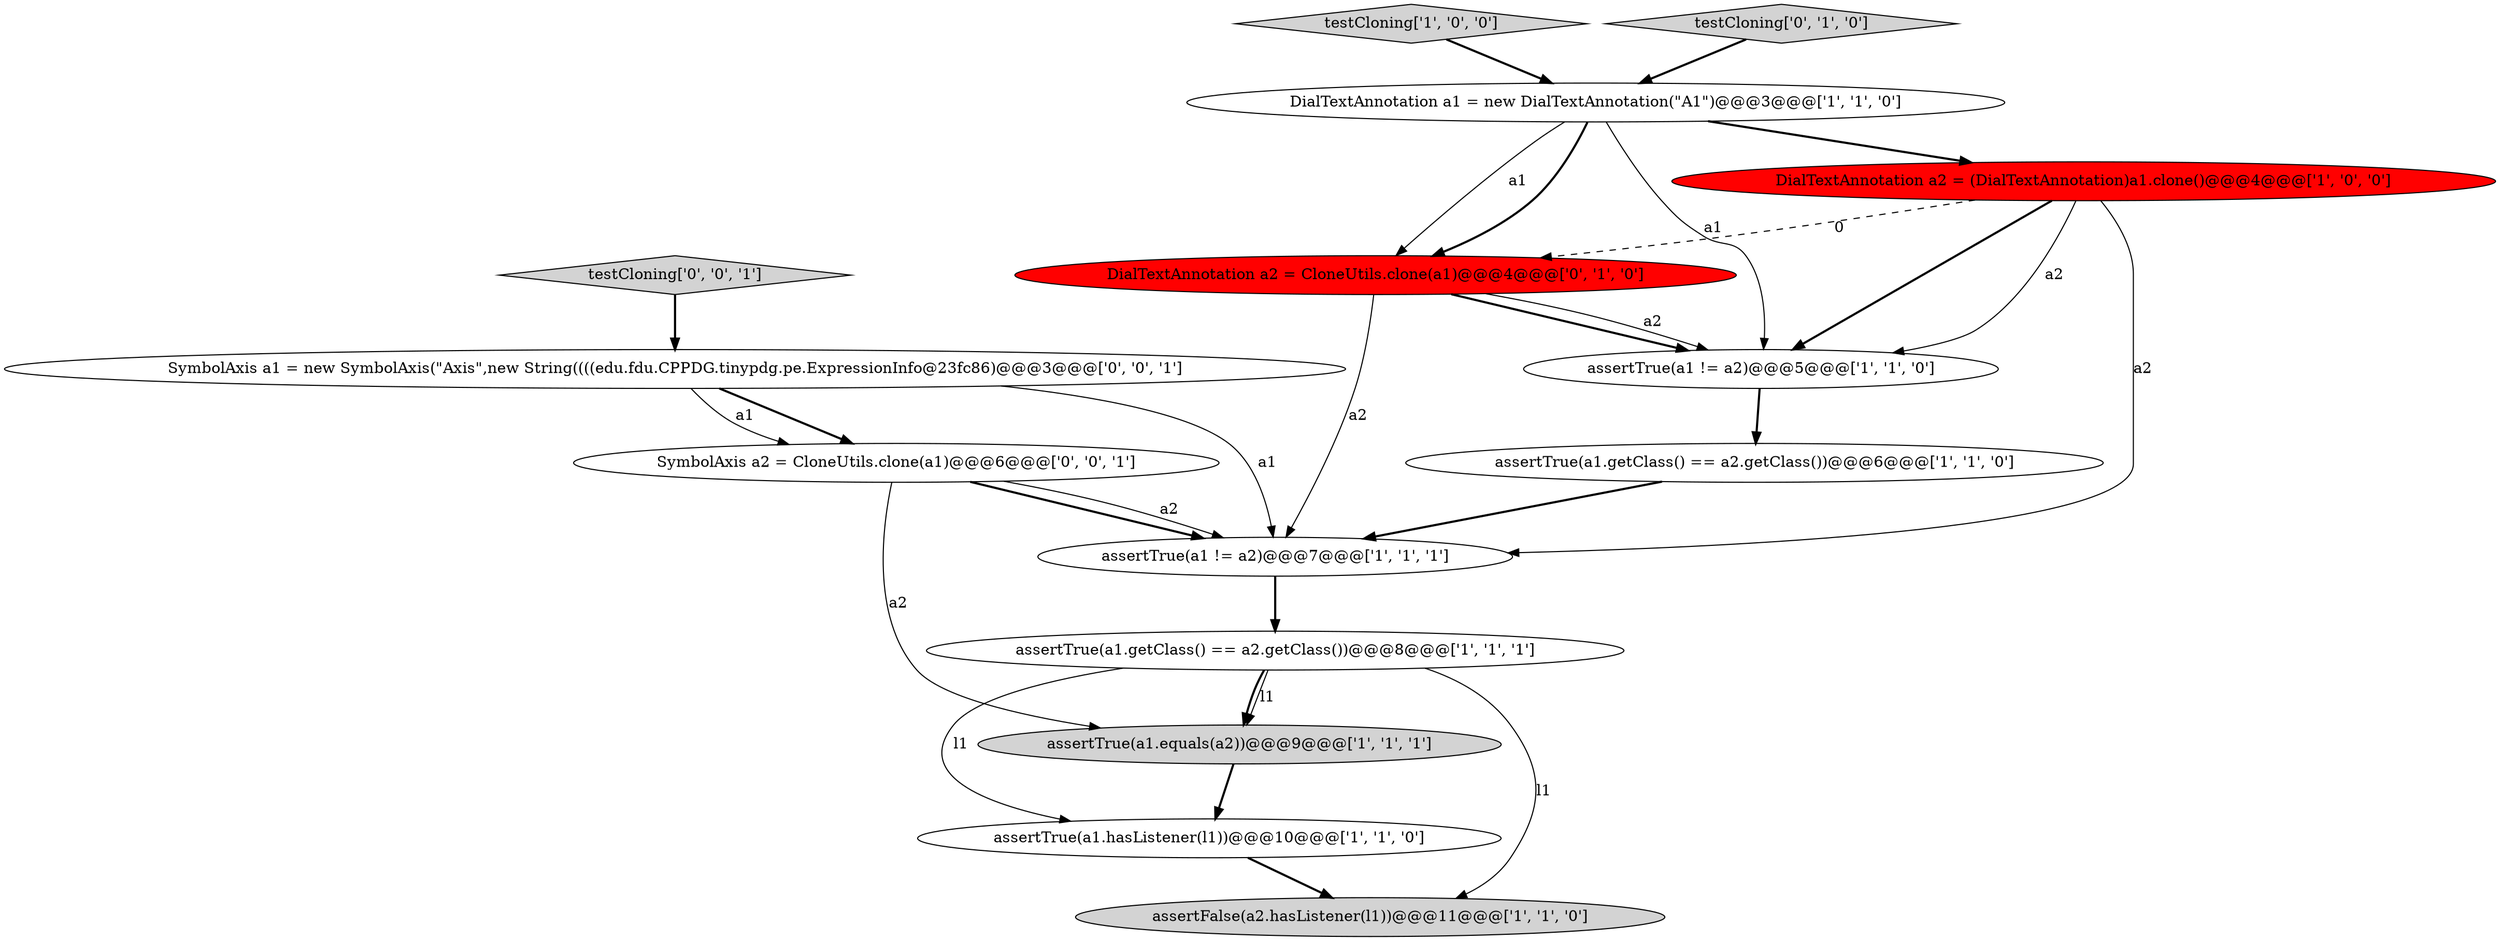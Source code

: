 digraph {
0 [style = filled, label = "testCloning['1', '0', '0']", fillcolor = lightgray, shape = diamond image = "AAA0AAABBB1BBB"];
4 [style = filled, label = "assertTrue(a1.hasListener(l1))@@@10@@@['1', '1', '0']", fillcolor = white, shape = ellipse image = "AAA0AAABBB1BBB"];
6 [style = filled, label = "assertFalse(a2.hasListener(l1))@@@11@@@['1', '1', '0']", fillcolor = lightgray, shape = ellipse image = "AAA0AAABBB1BBB"];
12 [style = filled, label = "testCloning['0', '0', '1']", fillcolor = lightgray, shape = diamond image = "AAA0AAABBB3BBB"];
8 [style = filled, label = "assertTrue(a1.equals(a2))@@@9@@@['1', '1', '1']", fillcolor = lightgray, shape = ellipse image = "AAA0AAABBB1BBB"];
10 [style = filled, label = "DialTextAnnotation a2 = CloneUtils.clone(a1)@@@4@@@['0', '1', '0']", fillcolor = red, shape = ellipse image = "AAA1AAABBB2BBB"];
7 [style = filled, label = "assertTrue(a1.getClass() == a2.getClass())@@@6@@@['1', '1', '0']", fillcolor = white, shape = ellipse image = "AAA0AAABBB1BBB"];
14 [style = filled, label = "SymbolAxis a2 = CloneUtils.clone(a1)@@@6@@@['0', '0', '1']", fillcolor = white, shape = ellipse image = "AAA0AAABBB3BBB"];
13 [style = filled, label = "SymbolAxis a1 = new SymbolAxis(\"Axis\",new String((((edu.fdu.CPPDG.tinypdg.pe.ExpressionInfo@23fc86)@@@3@@@['0', '0', '1']", fillcolor = white, shape = ellipse image = "AAA0AAABBB3BBB"];
5 [style = filled, label = "assertTrue(a1 != a2)@@@5@@@['1', '1', '0']", fillcolor = white, shape = ellipse image = "AAA0AAABBB1BBB"];
2 [style = filled, label = "DialTextAnnotation a2 = (DialTextAnnotation)a1.clone()@@@4@@@['1', '0', '0']", fillcolor = red, shape = ellipse image = "AAA1AAABBB1BBB"];
1 [style = filled, label = "DialTextAnnotation a1 = new DialTextAnnotation(\"A1\")@@@3@@@['1', '1', '0']", fillcolor = white, shape = ellipse image = "AAA0AAABBB1BBB"];
3 [style = filled, label = "assertTrue(a1 != a2)@@@7@@@['1', '1', '1']", fillcolor = white, shape = ellipse image = "AAA0AAABBB1BBB"];
9 [style = filled, label = "assertTrue(a1.getClass() == a2.getClass())@@@8@@@['1', '1', '1']", fillcolor = white, shape = ellipse image = "AAA0AAABBB1BBB"];
11 [style = filled, label = "testCloning['0', '1', '0']", fillcolor = lightgray, shape = diamond image = "AAA0AAABBB2BBB"];
14->3 [style = bold, label=""];
4->6 [style = bold, label=""];
11->1 [style = bold, label=""];
1->5 [style = solid, label="a1"];
9->8 [style = solid, label="l1"];
9->4 [style = solid, label="l1"];
9->8 [style = bold, label=""];
14->3 [style = solid, label="a2"];
7->3 [style = bold, label=""];
10->3 [style = solid, label="a2"];
2->10 [style = dashed, label="0"];
1->10 [style = solid, label="a1"];
3->9 [style = bold, label=""];
12->13 [style = bold, label=""];
9->6 [style = solid, label="l1"];
10->5 [style = bold, label=""];
10->5 [style = solid, label="a2"];
0->1 [style = bold, label=""];
2->3 [style = solid, label="a2"];
2->5 [style = solid, label="a2"];
13->14 [style = solid, label="a1"];
5->7 [style = bold, label=""];
1->2 [style = bold, label=""];
8->4 [style = bold, label=""];
1->10 [style = bold, label=""];
13->14 [style = bold, label=""];
14->8 [style = solid, label="a2"];
13->3 [style = solid, label="a1"];
2->5 [style = bold, label=""];
}
